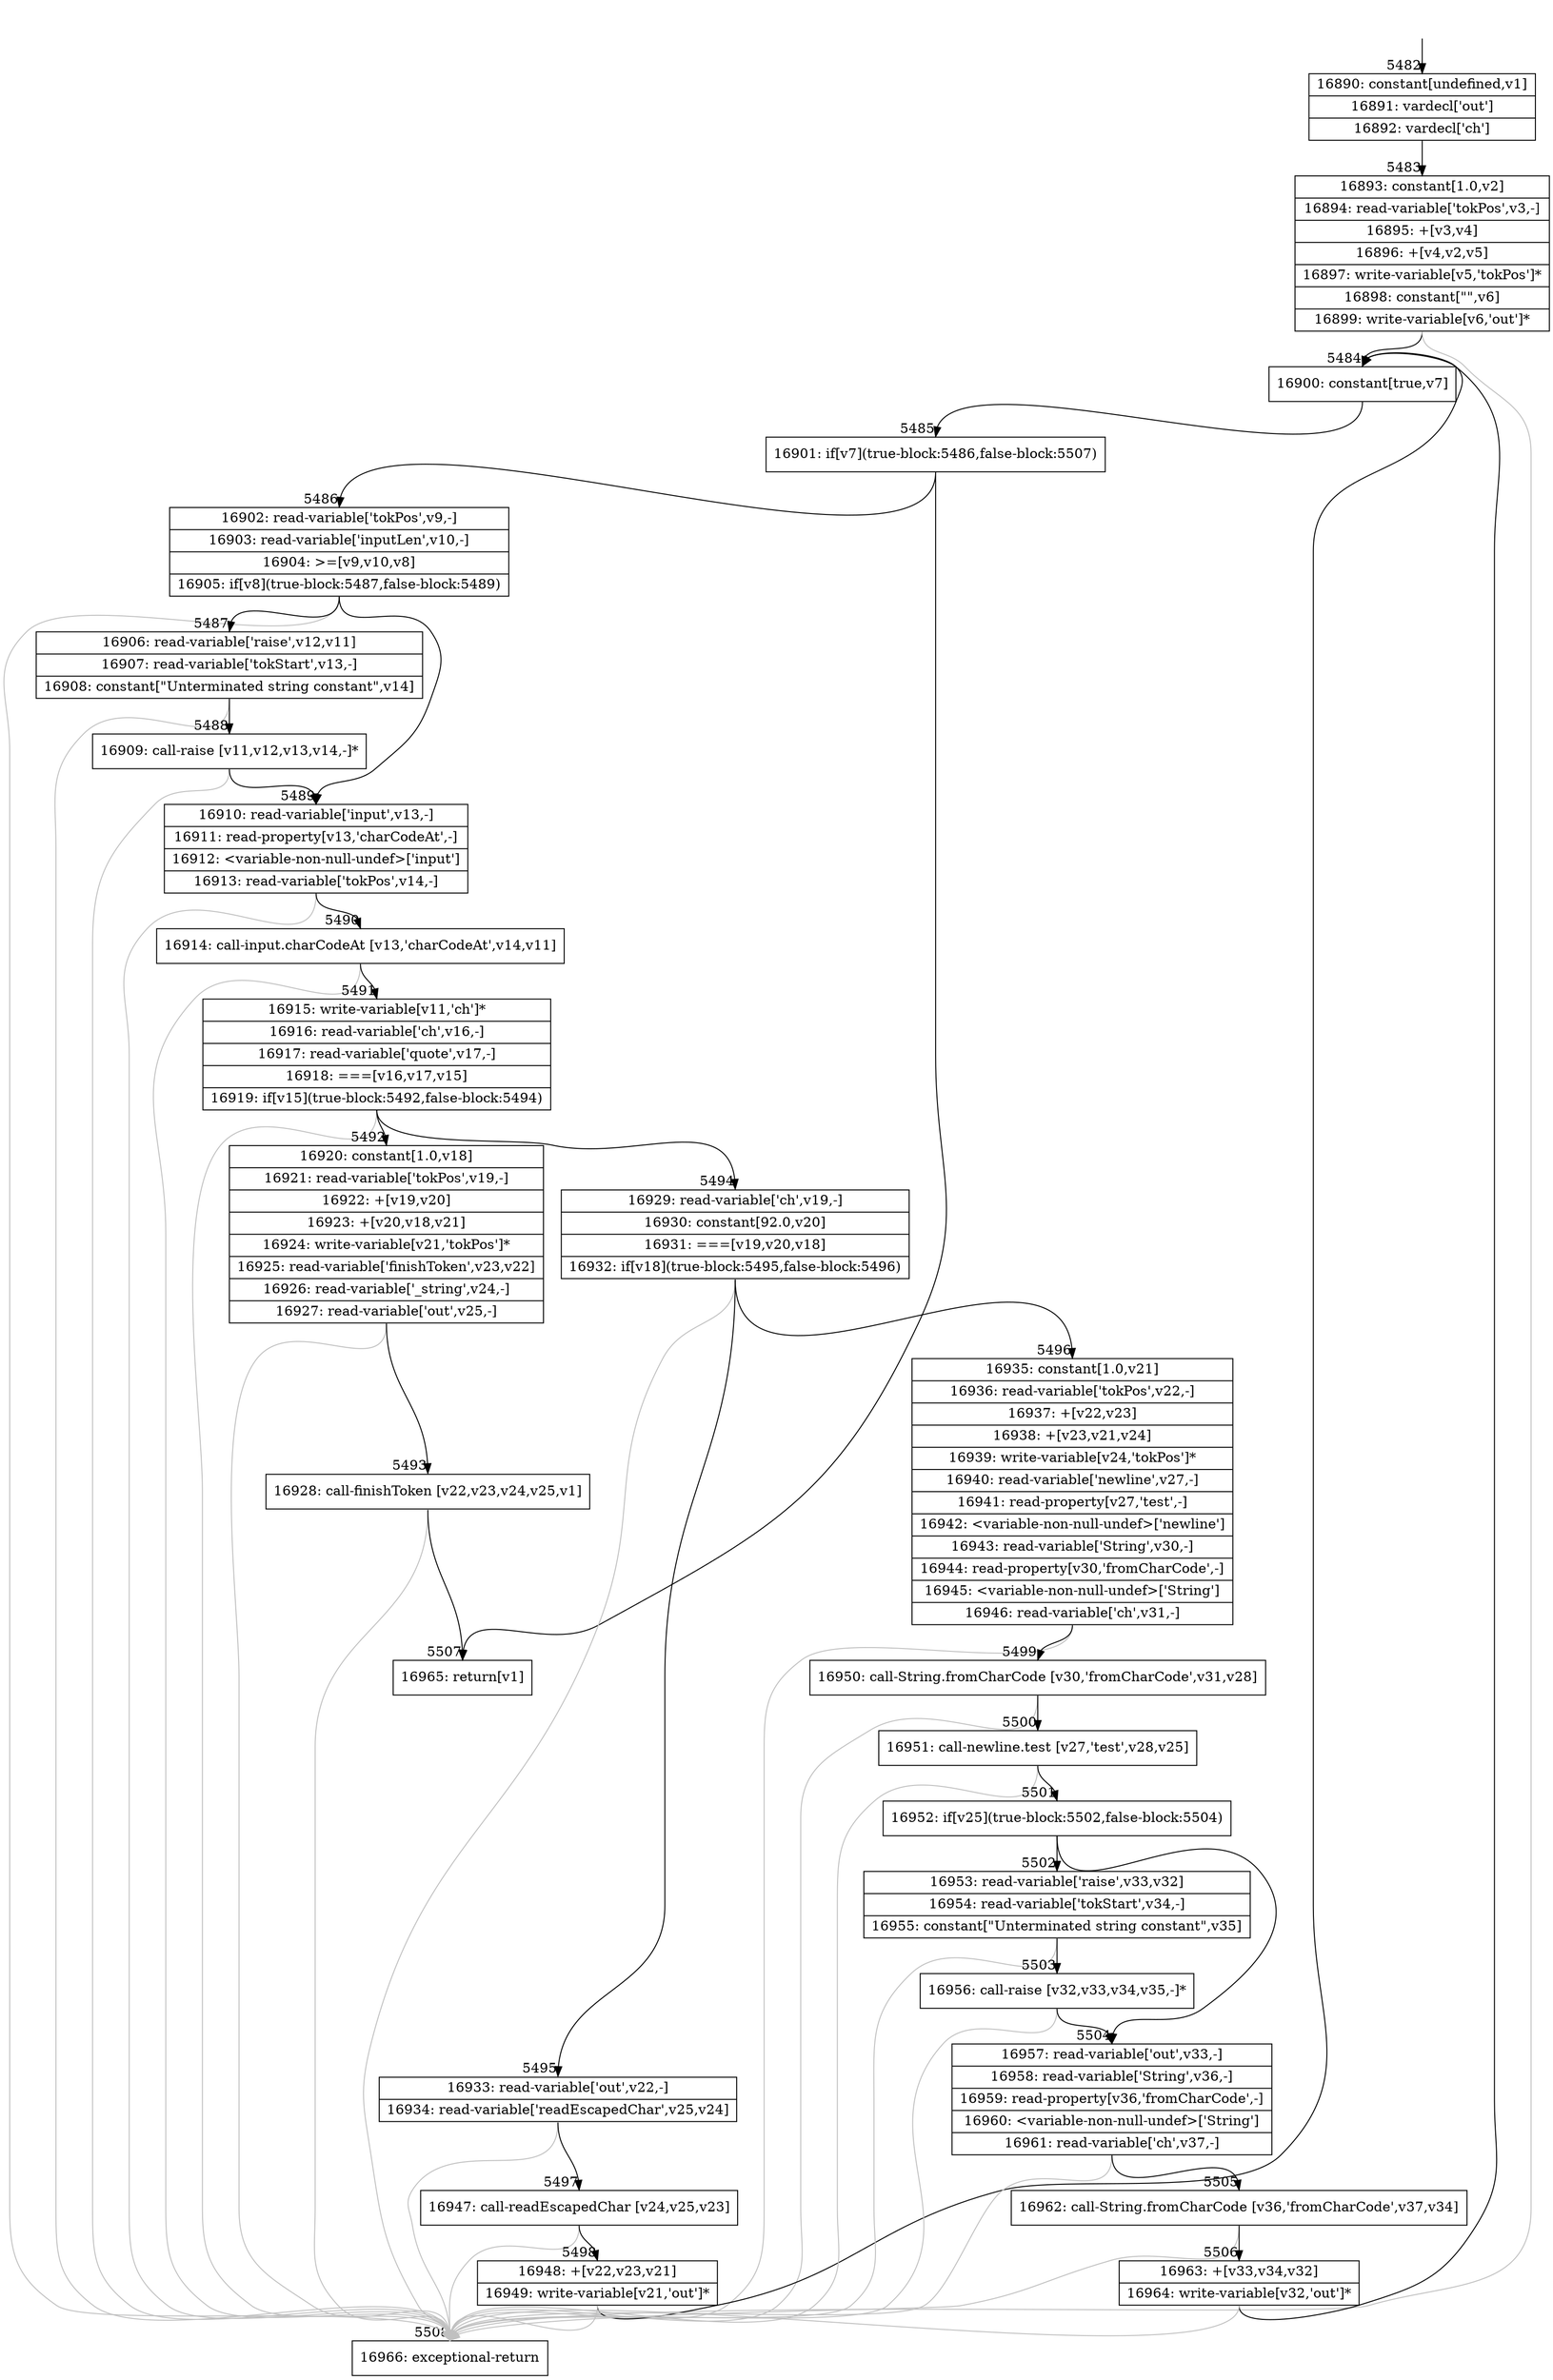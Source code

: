 digraph {
rankdir="TD"
BB_entry322[shape=none,label=""];
BB_entry322 -> BB5482 [tailport=s, headport=n, headlabel="    5482"]
BB5482 [shape=record label="{16890: constant[undefined,v1]|16891: vardecl['out']|16892: vardecl['ch']}" ] 
BB5482 -> BB5483 [tailport=s, headport=n, headlabel="      5483"]
BB5483 [shape=record label="{16893: constant[1.0,v2]|16894: read-variable['tokPos',v3,-]|16895: +[v3,v4]|16896: +[v4,v2,v5]|16897: write-variable[v5,'tokPos']*|16898: constant[\"\",v6]|16899: write-variable[v6,'out']*}" ] 
BB5483 -> BB5484 [tailport=s, headport=n, headlabel="      5484"]
BB5483 -> BB5508 [tailport=s, headport=n, color=gray, headlabel="      5508"]
BB5484 [shape=record label="{16900: constant[true,v7]}" ] 
BB5484 -> BB5485 [tailport=s, headport=n, headlabel="      5485"]
BB5485 [shape=record label="{16901: if[v7](true-block:5486,false-block:5507)}" ] 
BB5485 -> BB5486 [tailport=s, headport=n, headlabel="      5486"]
BB5485 -> BB5507 [tailport=s, headport=n, headlabel="      5507"]
BB5486 [shape=record label="{16902: read-variable['tokPos',v9,-]|16903: read-variable['inputLen',v10,-]|16904: \>=[v9,v10,v8]|16905: if[v8](true-block:5487,false-block:5489)}" ] 
BB5486 -> BB5487 [tailport=s, headport=n, headlabel="      5487"]
BB5486 -> BB5489 [tailport=s, headport=n, headlabel="      5489"]
BB5486 -> BB5508 [tailport=s, headport=n, color=gray]
BB5487 [shape=record label="{16906: read-variable['raise',v12,v11]|16907: read-variable['tokStart',v13,-]|16908: constant[\"Unterminated string constant\",v14]}" ] 
BB5487 -> BB5488 [tailport=s, headport=n, headlabel="      5488"]
BB5487 -> BB5508 [tailport=s, headport=n, color=gray]
BB5488 [shape=record label="{16909: call-raise [v11,v12,v13,v14,-]*}" ] 
BB5488 -> BB5489 [tailport=s, headport=n]
BB5488 -> BB5508 [tailport=s, headport=n, color=gray]
BB5489 [shape=record label="{16910: read-variable['input',v13,-]|16911: read-property[v13,'charCodeAt',-]|16912: \<variable-non-null-undef\>['input']|16913: read-variable['tokPos',v14,-]}" ] 
BB5489 -> BB5490 [tailport=s, headport=n, headlabel="      5490"]
BB5489 -> BB5508 [tailport=s, headport=n, color=gray]
BB5490 [shape=record label="{16914: call-input.charCodeAt [v13,'charCodeAt',v14,v11]}" ] 
BB5490 -> BB5491 [tailport=s, headport=n, headlabel="      5491"]
BB5490 -> BB5508 [tailport=s, headport=n, color=gray]
BB5491 [shape=record label="{16915: write-variable[v11,'ch']*|16916: read-variable['ch',v16,-]|16917: read-variable['quote',v17,-]|16918: ===[v16,v17,v15]|16919: if[v15](true-block:5492,false-block:5494)}" ] 
BB5491 -> BB5492 [tailport=s, headport=n, headlabel="      5492"]
BB5491 -> BB5494 [tailport=s, headport=n, headlabel="      5494"]
BB5491 -> BB5508 [tailport=s, headport=n, color=gray]
BB5492 [shape=record label="{16920: constant[1.0,v18]|16921: read-variable['tokPos',v19,-]|16922: +[v19,v20]|16923: +[v20,v18,v21]|16924: write-variable[v21,'tokPos']*|16925: read-variable['finishToken',v23,v22]|16926: read-variable['_string',v24,-]|16927: read-variable['out',v25,-]}" ] 
BB5492 -> BB5493 [tailport=s, headport=n, headlabel="      5493"]
BB5492 -> BB5508 [tailport=s, headport=n, color=gray]
BB5493 [shape=record label="{16928: call-finishToken [v22,v23,v24,v25,v1]}" ] 
BB5493 -> BB5507 [tailport=s, headport=n]
BB5493 -> BB5508 [tailport=s, headport=n, color=gray]
BB5494 [shape=record label="{16929: read-variable['ch',v19,-]|16930: constant[92.0,v20]|16931: ===[v19,v20,v18]|16932: if[v18](true-block:5495,false-block:5496)}" ] 
BB5494 -> BB5495 [tailport=s, headport=n, headlabel="      5495"]
BB5494 -> BB5496 [tailport=s, headport=n, headlabel="      5496"]
BB5494 -> BB5508 [tailport=s, headport=n, color=gray]
BB5495 [shape=record label="{16933: read-variable['out',v22,-]|16934: read-variable['readEscapedChar',v25,v24]}" ] 
BB5495 -> BB5497 [tailport=s, headport=n, headlabel="      5497"]
BB5495 -> BB5508 [tailport=s, headport=n, color=gray]
BB5496 [shape=record label="{16935: constant[1.0,v21]|16936: read-variable['tokPos',v22,-]|16937: +[v22,v23]|16938: +[v23,v21,v24]|16939: write-variable[v24,'tokPos']*|16940: read-variable['newline',v27,-]|16941: read-property[v27,'test',-]|16942: \<variable-non-null-undef\>['newline']|16943: read-variable['String',v30,-]|16944: read-property[v30,'fromCharCode',-]|16945: \<variable-non-null-undef\>['String']|16946: read-variable['ch',v31,-]}" ] 
BB5496 -> BB5499 [tailport=s, headport=n, headlabel="      5499"]
BB5496 -> BB5508 [tailport=s, headport=n, color=gray]
BB5497 [shape=record label="{16947: call-readEscapedChar [v24,v25,v23]}" ] 
BB5497 -> BB5498 [tailport=s, headport=n, headlabel="      5498"]
BB5497 -> BB5508 [tailport=s, headport=n, color=gray]
BB5498 [shape=record label="{16948: +[v22,v23,v21]|16949: write-variable[v21,'out']*}" ] 
BB5498 -> BB5484 [tailport=s, headport=n]
BB5498 -> BB5508 [tailport=s, headport=n, color=gray]
BB5499 [shape=record label="{16950: call-String.fromCharCode [v30,'fromCharCode',v31,v28]}" ] 
BB5499 -> BB5500 [tailport=s, headport=n, headlabel="      5500"]
BB5499 -> BB5508 [tailport=s, headport=n, color=gray]
BB5500 [shape=record label="{16951: call-newline.test [v27,'test',v28,v25]}" ] 
BB5500 -> BB5501 [tailport=s, headport=n, headlabel="      5501"]
BB5500 -> BB5508 [tailport=s, headport=n, color=gray]
BB5501 [shape=record label="{16952: if[v25](true-block:5502,false-block:5504)}" ] 
BB5501 -> BB5502 [tailport=s, headport=n, headlabel="      5502"]
BB5501 -> BB5504 [tailport=s, headport=n, headlabel="      5504"]
BB5502 [shape=record label="{16953: read-variable['raise',v33,v32]|16954: read-variable['tokStart',v34,-]|16955: constant[\"Unterminated string constant\",v35]}" ] 
BB5502 -> BB5503 [tailport=s, headport=n, headlabel="      5503"]
BB5502 -> BB5508 [tailport=s, headport=n, color=gray]
BB5503 [shape=record label="{16956: call-raise [v32,v33,v34,v35,-]*}" ] 
BB5503 -> BB5504 [tailport=s, headport=n]
BB5503 -> BB5508 [tailport=s, headport=n, color=gray]
BB5504 [shape=record label="{16957: read-variable['out',v33,-]|16958: read-variable['String',v36,-]|16959: read-property[v36,'fromCharCode',-]|16960: \<variable-non-null-undef\>['String']|16961: read-variable['ch',v37,-]}" ] 
BB5504 -> BB5505 [tailport=s, headport=n, headlabel="      5505"]
BB5504 -> BB5508 [tailport=s, headport=n, color=gray]
BB5505 [shape=record label="{16962: call-String.fromCharCode [v36,'fromCharCode',v37,v34]}" ] 
BB5505 -> BB5506 [tailport=s, headport=n, headlabel="      5506"]
BB5505 -> BB5508 [tailport=s, headport=n, color=gray]
BB5506 [shape=record label="{16963: +[v33,v34,v32]|16964: write-variable[v32,'out']*}" ] 
BB5506 -> BB5484 [tailport=s, headport=n]
BB5506 -> BB5508 [tailport=s, headport=n, color=gray]
BB5507 [shape=record label="{16965: return[v1]}" ] 
BB5508 [shape=record label="{16966: exceptional-return}" ] 
//#$~ 5555
}

